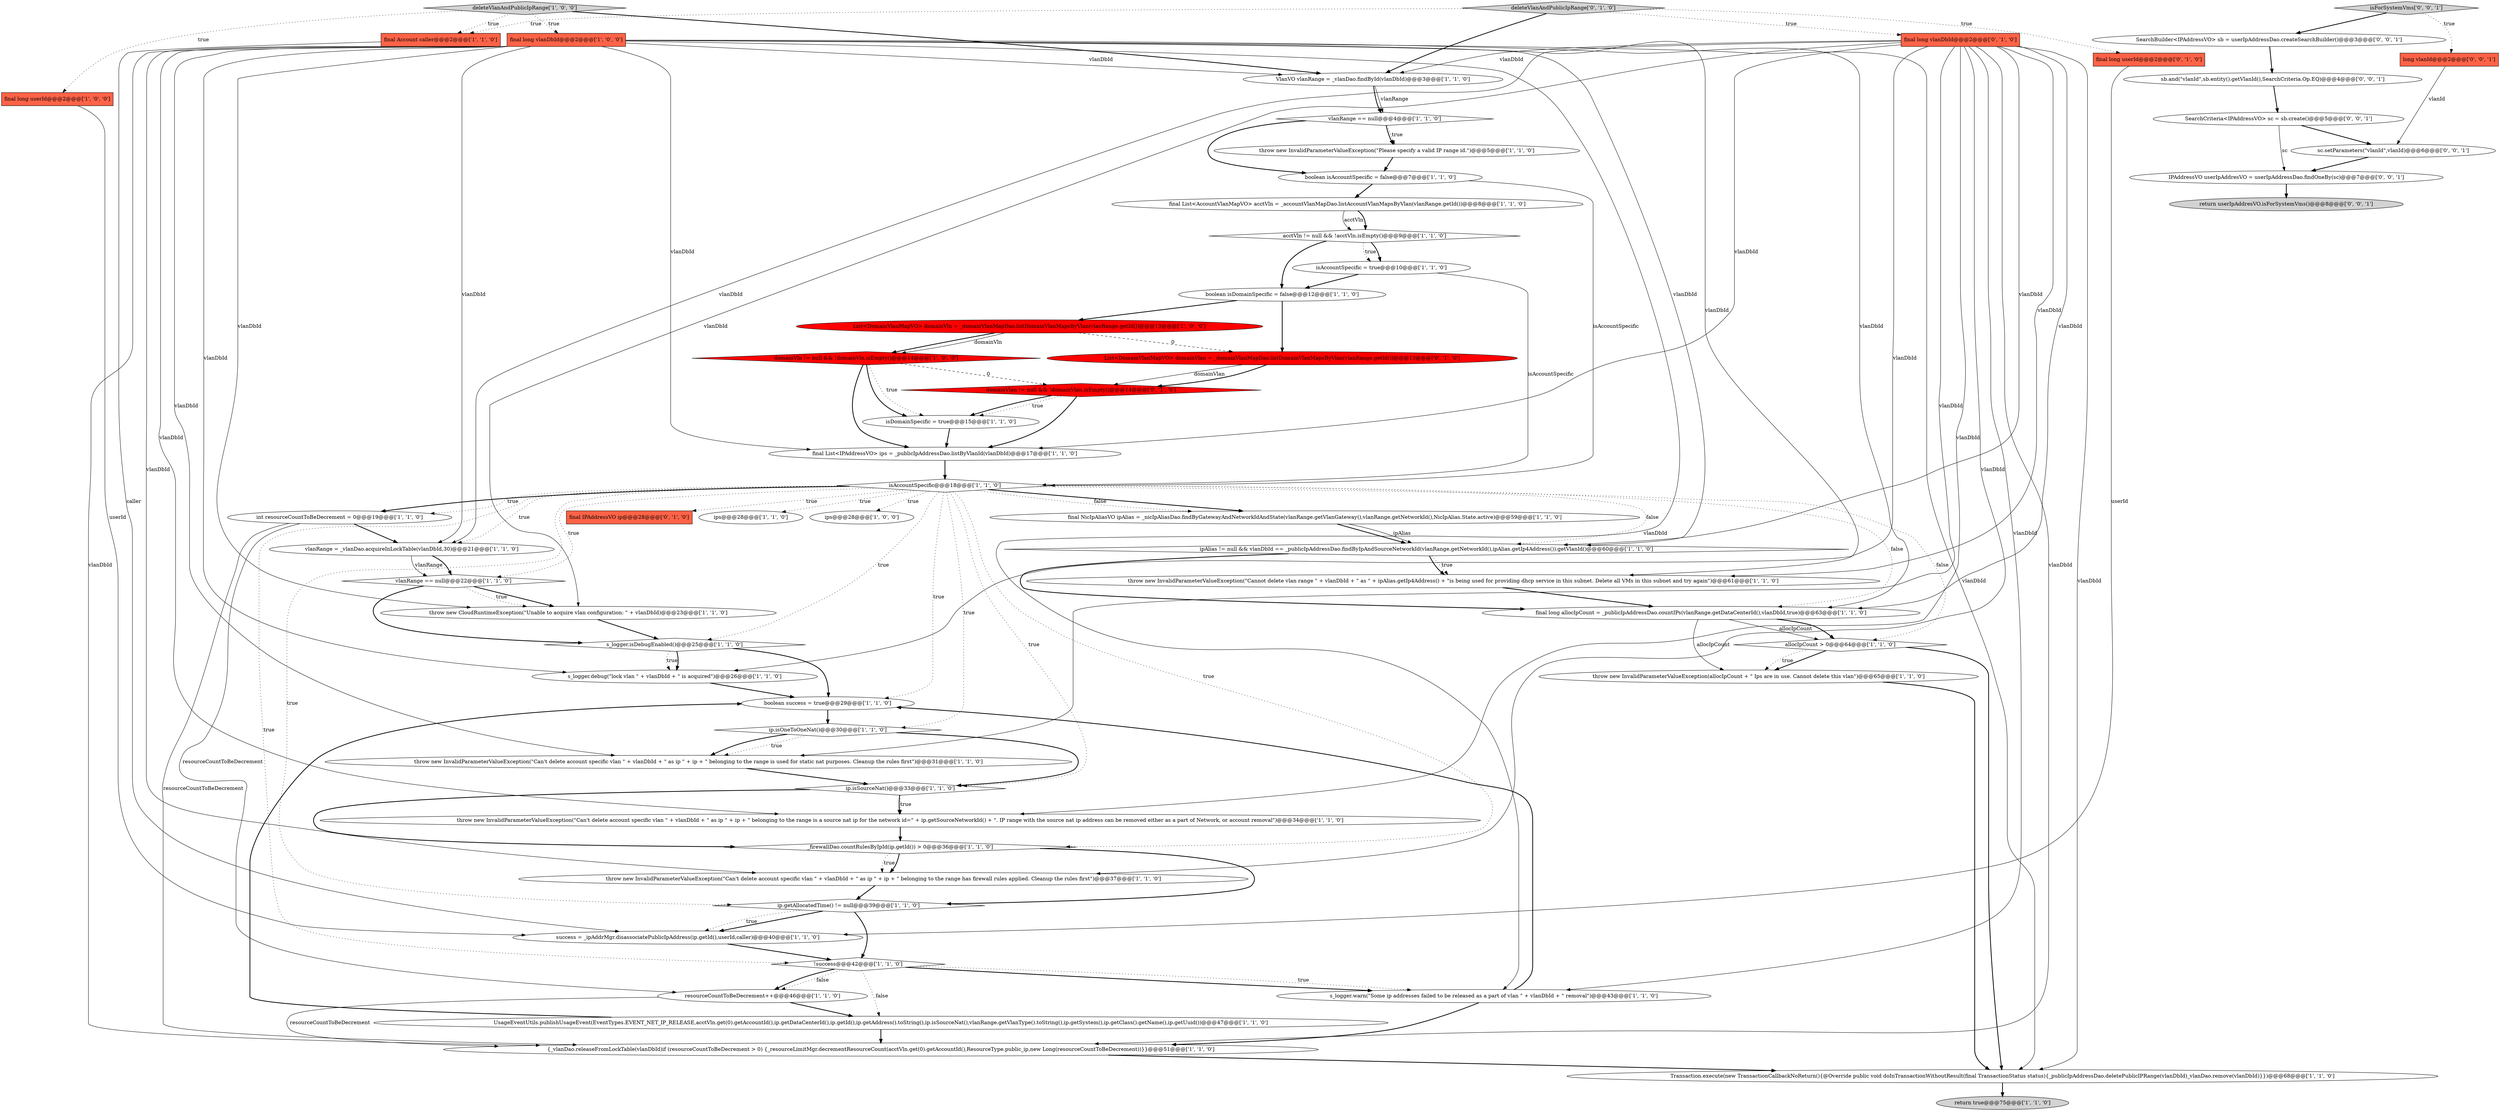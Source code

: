 digraph {
11 [style = filled, label = "throw new CloudRuntimeException(\"Unable to acquire vlan configuration: \" + vlanDbId)@@@23@@@['1', '1', '0']", fillcolor = white, shape = ellipse image = "AAA0AAABBB1BBB"];
7 [style = filled, label = "isAccountSpecific@@@18@@@['1', '1', '0']", fillcolor = white, shape = diamond image = "AAA0AAABBB1BBB"];
0 [style = filled, label = "!success@@@42@@@['1', '1', '0']", fillcolor = white, shape = diamond image = "AAA0AAABBB1BBB"];
46 [style = filled, label = "vlanRange == null@@@4@@@['1', '1', '0']", fillcolor = white, shape = diamond image = "AAA0AAABBB1BBB"];
6 [style = filled, label = "isAccountSpecific = true@@@10@@@['1', '1', '0']", fillcolor = white, shape = ellipse image = "AAA0AAABBB1BBB"];
43 [style = filled, label = "final Account caller@@@2@@@['1', '1', '0']", fillcolor = tomato, shape = box image = "AAA0AAABBB1BBB"];
18 [style = filled, label = "ip.getAllocatedTime() != null@@@39@@@['1', '1', '0']", fillcolor = white, shape = diamond image = "AAA0AAABBB1BBB"];
38 [style = filled, label = "throw new InvalidParameterValueException(\"Can't delete account specific vlan \" + vlanDbId + \" as ip \" + ip + \" belonging to the range has firewall rules applied. Cleanup the rules first\")@@@37@@@['1', '1', '0']", fillcolor = white, shape = ellipse image = "AAA0AAABBB1BBB"];
36 [style = filled, label = "final long vlanDbId@@@2@@@['1', '0', '0']", fillcolor = tomato, shape = box image = "AAA0AAABBB1BBB"];
54 [style = filled, label = "sb.and(\"vlanId\",sb.entity().getVlanId(),SearchCriteria.Op.EQ)@@@4@@@['0', '0', '1']", fillcolor = white, shape = ellipse image = "AAA0AAABBB3BBB"];
10 [style = filled, label = "deleteVlanAndPublicIpRange['1', '0', '0']", fillcolor = lightgray, shape = diamond image = "AAA0AAABBB1BBB"];
52 [style = filled, label = "final long userId@@@2@@@['0', '1', '0']", fillcolor = tomato, shape = box image = "AAA0AAABBB2BBB"];
19 [style = filled, label = "boolean isDomainSpecific = false@@@12@@@['1', '1', '0']", fillcolor = white, shape = ellipse image = "AAA0AAABBB1BBB"];
12 [style = filled, label = "acctVln != null && !acctVln.isEmpty()@@@9@@@['1', '1', '0']", fillcolor = white, shape = diamond image = "AAA0AAABBB1BBB"];
23 [style = filled, label = "ip.isOneToOneNat()@@@30@@@['1', '1', '0']", fillcolor = white, shape = diamond image = "AAA0AAABBB1BBB"];
8 [style = filled, label = "boolean isAccountSpecific = false@@@7@@@['1', '1', '0']", fillcolor = white, shape = ellipse image = "AAA0AAABBB1BBB"];
49 [style = filled, label = "final long vlanDbId@@@2@@@['0', '1', '0']", fillcolor = tomato, shape = box image = "AAA0AAABBB2BBB"];
55 [style = filled, label = "return userIpAddresVO.isForSystemVms()@@@8@@@['0', '0', '1']", fillcolor = lightgray, shape = ellipse image = "AAA0AAABBB3BBB"];
21 [style = filled, label = "s_logger.debug(\"lock vlan \" + vlanDbId + \" is acquired\")@@@26@@@['1', '1', '0']", fillcolor = white, shape = ellipse image = "AAA0AAABBB1BBB"];
20 [style = filled, label = "final List<IPAddressVO> ips = _publicIpAddressDao.listByVlanId(vlanDbId)@@@17@@@['1', '1', '0']", fillcolor = white, shape = ellipse image = "AAA0AAABBB1BBB"];
42 [style = filled, label = "_firewallDao.countRulesByIpId(ip.getId()) > 0@@@36@@@['1', '1', '0']", fillcolor = white, shape = diamond image = "AAA0AAABBB1BBB"];
2 [style = filled, label = "final List<AccountVlanMapVO> acctVln = _accountVlanMapDao.listAccountVlanMapsByVlan(vlanRange.getId())@@@8@@@['1', '1', '0']", fillcolor = white, shape = ellipse image = "AAA0AAABBB1BBB"];
59 [style = filled, label = "isForSystemVms['0', '0', '1']", fillcolor = lightgray, shape = diamond image = "AAA0AAABBB3BBB"];
47 [style = filled, label = "final IPAddressVO ip@@@28@@@['0', '1', '0']", fillcolor = tomato, shape = box image = "AAA0AAABBB2BBB"];
15 [style = filled, label = "throw new InvalidParameterValueException(allocIpCount + \" Ips are in use. Cannot delete this vlan\")@@@65@@@['1', '1', '0']", fillcolor = white, shape = ellipse image = "AAA0AAABBB1BBB"];
14 [style = filled, label = "s_logger.isDebugEnabled()@@@25@@@['1', '1', '0']", fillcolor = white, shape = diamond image = "AAA0AAABBB1BBB"];
16 [style = filled, label = "resourceCountToBeDecrement++@@@46@@@['1', '1', '0']", fillcolor = white, shape = ellipse image = "AAA0AAABBB1BBB"];
17 [style = filled, label = "VlanVO vlanRange = _vlanDao.findById(vlanDbId)@@@3@@@['1', '1', '0']", fillcolor = white, shape = ellipse image = "AAA0AAABBB1BBB"];
25 [style = filled, label = "success = _ipAddrMgr.disassociatePublicIpAddress(ip.getId(),userId,caller)@@@40@@@['1', '1', '0']", fillcolor = white, shape = ellipse image = "AAA0AAABBB1BBB"];
31 [style = filled, label = "throw new InvalidParameterValueException(\"Cannot delete vlan range \" + vlanDbId + \" as \" + ipAlias.getIp4Address() + \"is being used for providing dhcp service in this subnet. Delete all VMs in this subnet and try again\")@@@61@@@['1', '1', '0']", fillcolor = white, shape = ellipse image = "AAA0AAABBB1BBB"];
28 [style = filled, label = "vlanRange = _vlanDao.acquireInLockTable(vlanDbId,30)@@@21@@@['1', '1', '0']", fillcolor = white, shape = ellipse image = "AAA0AAABBB1BBB"];
33 [style = filled, label = "vlanRange == null@@@22@@@['1', '1', '0']", fillcolor = white, shape = diamond image = "AAA0AAABBB1BBB"];
1 [style = filled, label = "int resourceCountToBeDecrement = 0@@@19@@@['1', '1', '0']", fillcolor = white, shape = ellipse image = "AAA0AAABBB1BBB"];
13 [style = filled, label = "boolean success = true@@@29@@@['1', '1', '0']", fillcolor = white, shape = ellipse image = "AAA0AAABBB1BBB"];
5 [style = filled, label = "ipAlias != null && vlanDbId == _publicIpAddressDao.findByIpAndSourceNetworkId(vlanRange.getNetworkId(),ipAlias.getIp4Address()).getVlanId()@@@60@@@['1', '1', '0']", fillcolor = white, shape = diamond image = "AAA0AAABBB1BBB"];
26 [style = filled, label = "final NicIpAliasVO ipAlias = _nicIpAliasDao.findByGatewayAndNetworkIdAndState(vlanRange.getVlanGateway(),vlanRange.getNetworkId(),NicIpAlias.State.active)@@@59@@@['1', '1', '0']", fillcolor = white, shape = ellipse image = "AAA0AAABBB1BBB"];
44 [style = filled, label = "ips@@@28@@@['1', '1', '0']", fillcolor = white, shape = ellipse image = "AAA0AAABBB1BBB"];
50 [style = filled, label = "List<DomainVlanMapVO> domainVlan = _domainVlanMapDao.listDomainVlanMapsByVlan(vlanRange.getId())@@@13@@@['0', '1', '0']", fillcolor = red, shape = ellipse image = "AAA1AAABBB2BBB"];
30 [style = filled, label = "final long allocIpCount = _publicIpAddressDao.countIPs(vlanRange.getDataCenterId(),vlanDbId,true)@@@63@@@['1', '1', '0']", fillcolor = white, shape = ellipse image = "AAA0AAABBB1BBB"];
22 [style = filled, label = "return true@@@75@@@['1', '1', '0']", fillcolor = lightgray, shape = ellipse image = "AAA0AAABBB1BBB"];
9 [style = filled, label = "ip.isSourceNat()@@@33@@@['1', '1', '0']", fillcolor = white, shape = diamond image = "AAA0AAABBB1BBB"];
24 [style = filled, label = "isDomainSpecific = true@@@15@@@['1', '1', '0']", fillcolor = white, shape = ellipse image = "AAA0AAABBB1BBB"];
34 [style = filled, label = "List<DomainVlanMapVO> domainVln = _domainVlanMapDao.listDomainVlanMapsByVlan(vlanRange.getId())@@@13@@@['1', '0', '0']", fillcolor = red, shape = ellipse image = "AAA1AAABBB1BBB"];
56 [style = filled, label = "SearchBuilder<IPAddressVO> sb = userIpAddressDao.createSearchBuilder()@@@3@@@['0', '0', '1']", fillcolor = white, shape = ellipse image = "AAA0AAABBB3BBB"];
29 [style = filled, label = "ips@@@28@@@['1', '0', '0']", fillcolor = white, shape = ellipse image = "AAA0AAABBB1BBB"];
41 [style = filled, label = "s_logger.warn(\"Some ip addresses failed to be released as a part of vlan \" + vlanDbId + \" removal\")@@@43@@@['1', '1', '0']", fillcolor = white, shape = ellipse image = "AAA0AAABBB1BBB"];
57 [style = filled, label = "long vlanId@@@2@@@['0', '0', '1']", fillcolor = tomato, shape = box image = "AAA0AAABBB3BBB"];
58 [style = filled, label = "SearchCriteria<IPAddressVO> sc = sb.create()@@@5@@@['0', '0', '1']", fillcolor = white, shape = ellipse image = "AAA0AAABBB3BBB"];
3 [style = filled, label = "Transaction.execute(new TransactionCallbackNoReturn(){@Override public void doInTransactionWithoutResult(final TransactionStatus status){_publicIpAddressDao.deletePublicIPRange(vlanDbId)_vlanDao.remove(vlanDbId)}})@@@68@@@['1', '1', '0']", fillcolor = white, shape = ellipse image = "AAA0AAABBB1BBB"];
35 [style = filled, label = "final long userId@@@2@@@['1', '0', '0']", fillcolor = tomato, shape = box image = "AAA0AAABBB1BBB"];
32 [style = filled, label = "domainVln != null && !domainVln.isEmpty()@@@14@@@['1', '0', '0']", fillcolor = red, shape = diamond image = "AAA1AAABBB1BBB"];
40 [style = filled, label = "throw new InvalidParameterValueException(\"Can't delete account specific vlan \" + vlanDbId + \" as ip \" + ip + \" belonging to the range is a source nat ip for the network id=\" + ip.getSourceNetworkId() + \". IP range with the source nat ip address can be removed either as a part of Network, or account removal\")@@@34@@@['1', '1', '0']", fillcolor = white, shape = ellipse image = "AAA0AAABBB1BBB"];
45 [style = filled, label = "{_vlanDao.releaseFromLockTable(vlanDbId)if (resourceCountToBeDecrement > 0) {_resourceLimitMgr.decrementResourceCount(acctVln.get(0).getAccountId(),ResourceType.public_ip,new Long(resourceCountToBeDecrement))}}@@@51@@@['1', '1', '0']", fillcolor = white, shape = ellipse image = "AAA0AAABBB1BBB"];
48 [style = filled, label = "deleteVlanAndPublicIpRange['0', '1', '0']", fillcolor = lightgray, shape = diamond image = "AAA0AAABBB2BBB"];
4 [style = filled, label = "allocIpCount > 0@@@64@@@['1', '1', '0']", fillcolor = white, shape = diamond image = "AAA0AAABBB1BBB"];
37 [style = filled, label = "throw new InvalidParameterValueException(\"Can't delete account specific vlan \" + vlanDbId + \" as ip \" + ip + \" belonging to the range is used for static nat purposes. Cleanup the rules first\")@@@31@@@['1', '1', '0']", fillcolor = white, shape = ellipse image = "AAA0AAABBB1BBB"];
53 [style = filled, label = "sc.setParameters(\"vlanId\",vlanId)@@@6@@@['0', '0', '1']", fillcolor = white, shape = ellipse image = "AAA0AAABBB3BBB"];
60 [style = filled, label = "IPAddressVO userIpAddresVO = userIpAddressDao.findOneBy(sc)@@@7@@@['0', '0', '1']", fillcolor = white, shape = ellipse image = "AAA0AAABBB3BBB"];
51 [style = filled, label = "domainVlan != null && !domainVlan.isEmpty()@@@14@@@['0', '1', '0']", fillcolor = red, shape = diamond image = "AAA1AAABBB2BBB"];
39 [style = filled, label = "throw new InvalidParameterValueException(\"Please specify a valid IP range id.\")@@@5@@@['1', '1', '0']", fillcolor = white, shape = ellipse image = "AAA0AAABBB1BBB"];
27 [style = filled, label = "UsageEventUtils.publishUsageEvent(EventTypes.EVENT_NET_IP_RELEASE,acctVln.get(0).getAccountId(),ip.getDataCenterId(),ip.getId(),ip.getAddress().toString(),ip.isSourceNat(),vlanRange.getVlanType().toString(),ip.getSystem(),ip.getClass().getName(),ip.getUuid())@@@47@@@['1', '1', '0']", fillcolor = white, shape = ellipse image = "AAA0AAABBB1BBB"];
27->13 [style = bold, label=""];
11->14 [style = bold, label=""];
36->30 [style = solid, label="vlanDbId"];
51->24 [style = bold, label=""];
7->33 [style = dotted, label="true"];
4->15 [style = bold, label=""];
7->30 [style = dotted, label="false"];
10->17 [style = bold, label=""];
56->54 [style = bold, label=""];
37->9 [style = bold, label=""];
7->26 [style = bold, label=""];
33->11 [style = bold, label=""];
1->28 [style = bold, label=""];
14->21 [style = dotted, label="true"];
36->37 [style = solid, label="vlanDbId"];
27->45 [style = bold, label=""];
36->20 [style = solid, label="vlanDbId"];
31->30 [style = bold, label=""];
42->38 [style = dotted, label="true"];
36->3 [style = solid, label="vlanDbId"];
34->32 [style = bold, label=""];
41->45 [style = bold, label=""];
48->43 [style = dotted, label="true"];
5->30 [style = bold, label=""];
53->60 [style = bold, label=""];
7->5 [style = dotted, label="false"];
7->1 [style = dotted, label="true"];
32->20 [style = bold, label=""];
41->13 [style = bold, label=""];
18->0 [style = bold, label=""];
21->13 [style = bold, label=""];
36->21 [style = solid, label="vlanDbId"];
9->40 [style = bold, label=""];
33->11 [style = dotted, label="true"];
4->3 [style = bold, label=""];
19->34 [style = bold, label=""];
7->1 [style = bold, label=""];
32->24 [style = dotted, label="true"];
49->30 [style = solid, label="vlanDbId"];
51->24 [style = dotted, label="true"];
7->13 [style = dotted, label="true"];
10->43 [style = dotted, label="true"];
39->8 [style = bold, label=""];
36->38 [style = solid, label="vlanDbId"];
36->5 [style = solid, label="vlanDbId"];
35->25 [style = solid, label="userId"];
36->17 [style = solid, label="vlanDbId"];
46->39 [style = bold, label=""];
7->26 [style = dotted, label="false"];
48->17 [style = bold, label=""];
7->42 [style = dotted, label="true"];
54->58 [style = bold, label=""];
24->20 [style = bold, label=""];
7->29 [style = dotted, label="true"];
60->55 [style = bold, label=""];
0->16 [style = dotted, label="false"];
49->3 [style = solid, label="vlanDbId"];
38->18 [style = bold, label=""];
23->37 [style = bold, label=""];
7->23 [style = dotted, label="true"];
1->45 [style = solid, label="resourceCountToBeDecrement"];
12->6 [style = dotted, label="true"];
7->4 [style = dotted, label="false"];
18->25 [style = bold, label=""];
36->11 [style = solid, label="vlanDbId"];
6->7 [style = solid, label="isAccountSpecific"];
49->20 [style = solid, label="vlanDbId"];
20->7 [style = bold, label=""];
8->7 [style = solid, label="isAccountSpecific"];
59->56 [style = bold, label=""];
0->41 [style = dotted, label="true"];
42->38 [style = bold, label=""];
14->21 [style = bold, label=""];
50->51 [style = solid, label="domainVlan"];
36->41 [style = solid, label="vlanDbId"];
30->15 [style = solid, label="allocIpCount"];
25->0 [style = bold, label=""];
0->16 [style = bold, label=""];
17->46 [style = bold, label=""];
30->4 [style = solid, label="allocIpCount"];
34->50 [style = dashed, label="0"];
9->42 [style = bold, label=""];
16->27 [style = bold, label=""];
57->53 [style = solid, label="vlanId"];
48->52 [style = dotted, label="true"];
43->25 [style = solid, label="caller"];
36->28 [style = solid, label="vlanDbId"];
5->31 [style = dotted, label="true"];
16->45 [style = solid, label="resourceCountToBeDecrement"];
17->46 [style = solid, label="vlanRange"];
19->50 [style = bold, label=""];
4->15 [style = dotted, label="true"];
7->0 [style = dotted, label="true"];
15->3 [style = bold, label=""];
58->60 [style = solid, label="sc"];
51->20 [style = bold, label=""];
49->17 [style = solid, label="vlanDbId"];
10->35 [style = dotted, label="true"];
36->40 [style = solid, label="vlanDbId"];
0->41 [style = bold, label=""];
49->5 [style = solid, label="vlanDbId"];
58->53 [style = bold, label=""];
8->2 [style = bold, label=""];
2->12 [style = solid, label="acctVln"];
49->40 [style = solid, label="vlanDbId"];
32->51 [style = dashed, label="0"];
28->33 [style = solid, label="vlanRange"];
46->8 [style = bold, label=""];
7->18 [style = dotted, label="true"];
14->13 [style = bold, label=""];
49->11 [style = solid, label="vlanDbId"];
49->38 [style = solid, label="vlanDbId"];
0->27 [style = dotted, label="false"];
7->28 [style = dotted, label="true"];
52->25 [style = solid, label="userId"];
33->14 [style = bold, label=""];
42->18 [style = bold, label=""];
18->25 [style = dotted, label="true"];
45->3 [style = bold, label=""];
26->5 [style = bold, label=""];
49->45 [style = solid, label="vlanDbId"];
49->37 [style = solid, label="vlanDbId"];
49->21 [style = solid, label="vlanDbId"];
6->19 [style = bold, label=""];
7->9 [style = dotted, label="true"];
1->16 [style = solid, label="resourceCountToBeDecrement"];
12->6 [style = bold, label=""];
3->22 [style = bold, label=""];
36->45 [style = solid, label="vlanDbId"];
48->49 [style = dotted, label="true"];
49->41 [style = solid, label="vlanDbId"];
2->12 [style = bold, label=""];
26->5 [style = solid, label="ipAlias"];
23->37 [style = dotted, label="true"];
10->36 [style = dotted, label="true"];
36->31 [style = solid, label="vlanDbId"];
28->33 [style = bold, label=""];
5->31 [style = bold, label=""];
7->47 [style = dotted, label="true"];
30->4 [style = bold, label=""];
50->51 [style = bold, label=""];
7->44 [style = dotted, label="true"];
13->23 [style = bold, label=""];
49->28 [style = solid, label="vlanDbId"];
34->32 [style = solid, label="domainVln"];
46->39 [style = dotted, label="true"];
59->57 [style = dotted, label="true"];
9->40 [style = dotted, label="true"];
12->19 [style = bold, label=""];
32->24 [style = bold, label=""];
23->9 [style = bold, label=""];
40->42 [style = bold, label=""];
49->31 [style = solid, label="vlanDbId"];
7->14 [style = dotted, label="true"];
}
